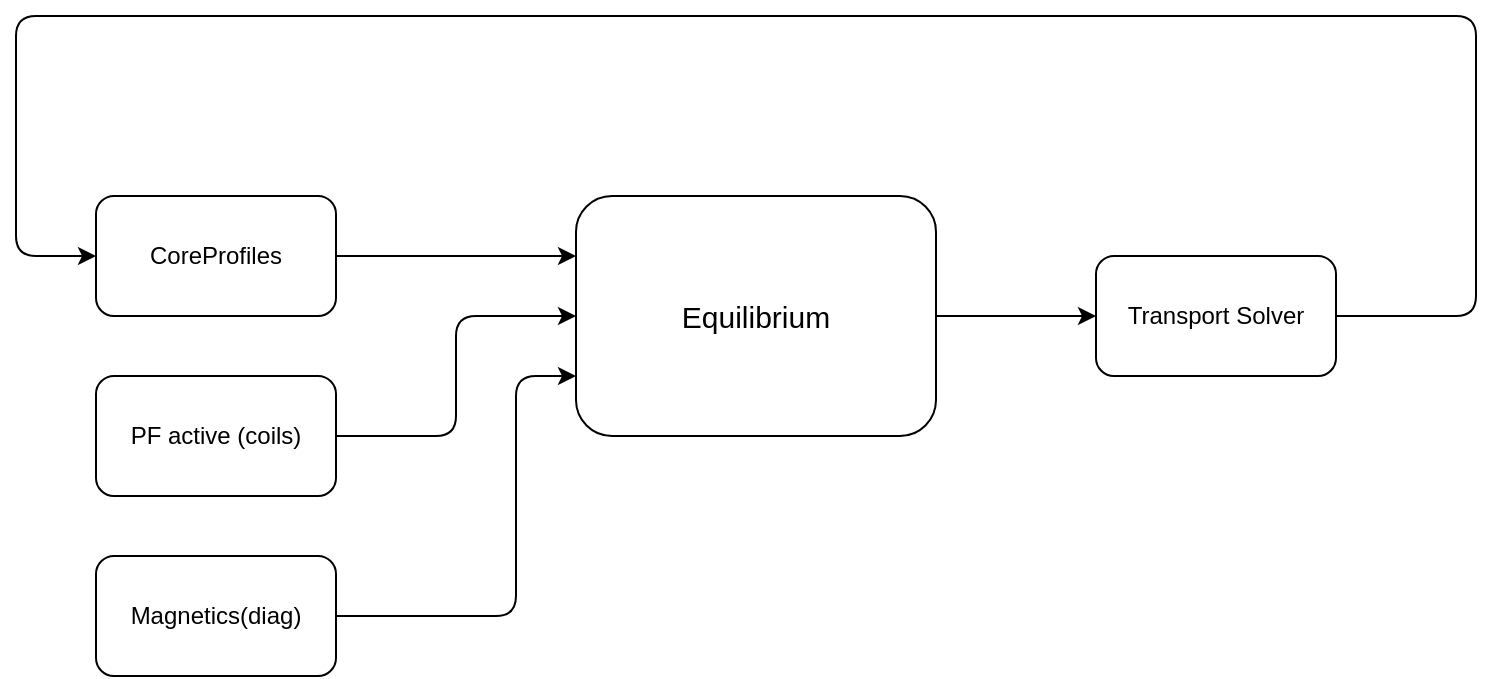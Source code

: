<mxfile>
    <diagram id="JpkErydU-sJfXTH79JyE" name="第 1 页">
        <mxGraphModel dx="1270" dy="638" grid="1" gridSize="10" guides="1" tooltips="1" connect="1" arrows="1" fold="1" page="1" pageScale="1" pageWidth="1600" pageHeight="900" math="0" shadow="0">
            <root>
                <mxCell id="0"/>
                <mxCell id="1" parent="0"/>
                <mxCell id="5" value="" style="edgeStyle=none;html=1;entryX=0;entryY=0.5;entryDx=0;entryDy=0;" edge="1" parent="1" source="2" target="12">
                    <mxGeometry relative="1" as="geometry">
                        <mxPoint x="730" y="260" as="targetPoint"/>
                    </mxGeometry>
                </mxCell>
                <mxCell id="2" value="&lt;font style=&quot;font-size: 15px&quot;&gt;Equilibrium&lt;/font&gt;" style="rounded=1;whiteSpace=wrap;html=1;shadow=0;fontFamily=Helvetica;fontSize=12;fontColor=#000000;align=center;strokeColor=#000000;strokeWidth=1;sketch=0;fillColor=none;" vertex="1" parent="1">
                    <mxGeometry x="450" y="200" width="180" height="120" as="geometry"/>
                </mxCell>
                <mxCell id="7" style="edgeStyle=orthogonalEdgeStyle;html=1;exitX=1;exitY=0.5;exitDx=0;exitDy=0;entryX=0;entryY=0.25;entryDx=0;entryDy=0;" edge="1" parent="1" source="6" target="2">
                    <mxGeometry relative="1" as="geometry"/>
                </mxCell>
                <mxCell id="6" value="CoreProfiles" style="whiteSpace=wrap;html=1;rounded=1;shadow=0;strokeWidth=1;sketch=0;fillColor=none;" vertex="1" parent="1">
                    <mxGeometry x="210" y="200" width="120" height="60" as="geometry"/>
                </mxCell>
                <mxCell id="9" style="edgeStyle=orthogonalEdgeStyle;html=1;exitX=1;exitY=0.5;exitDx=0;exitDy=0;entryX=0;entryY=0.5;entryDx=0;entryDy=0;" edge="1" parent="1" source="8" target="2">
                    <mxGeometry relative="1" as="geometry"/>
                </mxCell>
                <mxCell id="8" value="PF active (coils)" style="rounded=1;whiteSpace=wrap;html=1;fillColor=none;" vertex="1" parent="1">
                    <mxGeometry x="210" y="290" width="120" height="60" as="geometry"/>
                </mxCell>
                <mxCell id="11" style="edgeStyle=orthogonalEdgeStyle;html=1;exitX=1;exitY=0.5;exitDx=0;exitDy=0;entryX=0;entryY=0.75;entryDx=0;entryDy=0;" edge="1" parent="1" source="10" target="2">
                    <mxGeometry relative="1" as="geometry">
                        <Array as="points">
                            <mxPoint x="420" y="410"/>
                            <mxPoint x="420" y="290"/>
                        </Array>
                    </mxGeometry>
                </mxCell>
                <mxCell id="10" value="Magnetics(diag)" style="rounded=1;whiteSpace=wrap;html=1;fillColor=none;" vertex="1" parent="1">
                    <mxGeometry x="210" y="380" width="120" height="60" as="geometry"/>
                </mxCell>
                <mxCell id="13" style="edgeStyle=orthogonalEdgeStyle;html=1;exitX=1;exitY=0.5;exitDx=0;exitDy=0;entryX=0;entryY=0.5;entryDx=0;entryDy=0;" edge="1" parent="1" source="12" target="6">
                    <mxGeometry relative="1" as="geometry">
                        <Array as="points">
                            <mxPoint x="900" y="260"/>
                            <mxPoint x="900" y="110"/>
                            <mxPoint x="170" y="110"/>
                            <mxPoint x="170" y="230"/>
                        </Array>
                    </mxGeometry>
                </mxCell>
                <mxCell id="12" value="Transport Solver" style="rounded=1;whiteSpace=wrap;html=1;fillColor=none;" vertex="1" parent="1">
                    <mxGeometry x="710" y="230" width="120" height="60" as="geometry"/>
                </mxCell>
            </root>
        </mxGraphModel>
    </diagram>
</mxfile>
